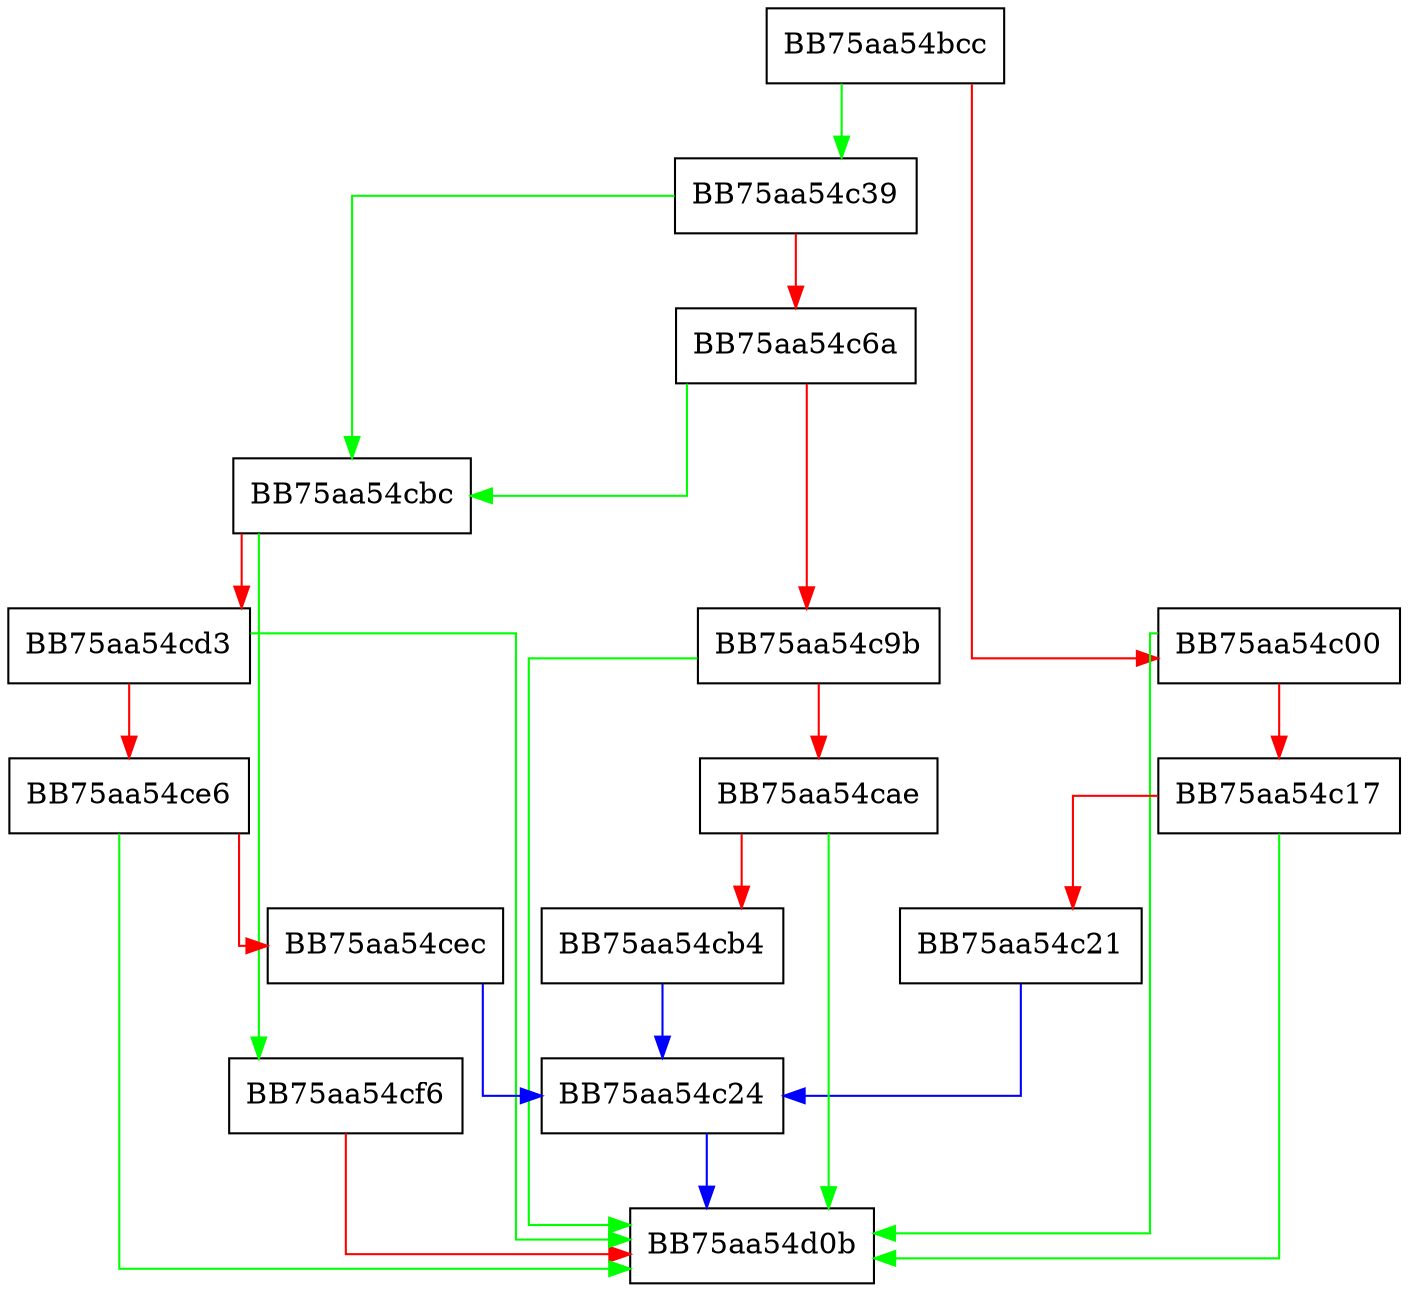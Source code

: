 digraph GetLoader {
  node [shape="box"];
  graph [splines=ortho];
  BB75aa54bcc -> BB75aa54c39 [color="green"];
  BB75aa54bcc -> BB75aa54c00 [color="red"];
  BB75aa54c00 -> BB75aa54d0b [color="green"];
  BB75aa54c00 -> BB75aa54c17 [color="red"];
  BB75aa54c17 -> BB75aa54d0b [color="green"];
  BB75aa54c17 -> BB75aa54c21 [color="red"];
  BB75aa54c21 -> BB75aa54c24 [color="blue"];
  BB75aa54c24 -> BB75aa54d0b [color="blue"];
  BB75aa54c39 -> BB75aa54cbc [color="green"];
  BB75aa54c39 -> BB75aa54c6a [color="red"];
  BB75aa54c6a -> BB75aa54cbc [color="green"];
  BB75aa54c6a -> BB75aa54c9b [color="red"];
  BB75aa54c9b -> BB75aa54d0b [color="green"];
  BB75aa54c9b -> BB75aa54cae [color="red"];
  BB75aa54cae -> BB75aa54d0b [color="green"];
  BB75aa54cae -> BB75aa54cb4 [color="red"];
  BB75aa54cb4 -> BB75aa54c24 [color="blue"];
  BB75aa54cbc -> BB75aa54cf6 [color="green"];
  BB75aa54cbc -> BB75aa54cd3 [color="red"];
  BB75aa54cd3 -> BB75aa54d0b [color="green"];
  BB75aa54cd3 -> BB75aa54ce6 [color="red"];
  BB75aa54ce6 -> BB75aa54d0b [color="green"];
  BB75aa54ce6 -> BB75aa54cec [color="red"];
  BB75aa54cec -> BB75aa54c24 [color="blue"];
  BB75aa54cf6 -> BB75aa54d0b [color="red"];
}
